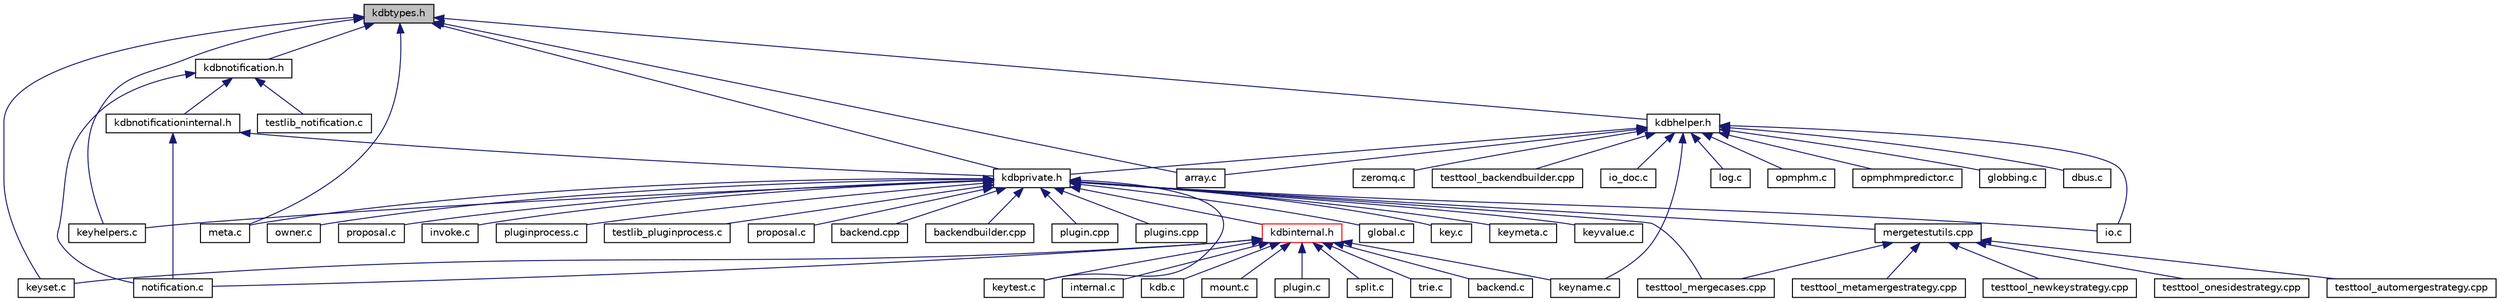 digraph "kdbtypes.h"
{
  edge [fontname="Helvetica",fontsize="10",labelfontname="Helvetica",labelfontsize="10"];
  node [fontname="Helvetica",fontsize="10",shape=record];
  Node2 [label="kdbtypes.h",height=0.2,width=0.4,color="black", fillcolor="grey75", style="filled", fontcolor="black"];
  Node2 -> Node3 [dir="back",color="midnightblue",fontsize="10",style="solid"];
  Node3 [label="array.c",height=0.2,width=0.4,color="black", fillcolor="white", style="filled",URL="$array_8c.html",tooltip="Array methods. "];
  Node2 -> Node4 [dir="back",color="midnightblue",fontsize="10",style="solid"];
  Node4 [label="keyhelpers.c",height=0.2,width=0.4,color="black", fillcolor="white", style="filled",URL="$keyhelpers_8c.html",tooltip="Helpers for key manipulation. "];
  Node2 -> Node5 [dir="back",color="midnightblue",fontsize="10",style="solid"];
  Node5 [label="keyset.c",height=0.2,width=0.4,color="black", fillcolor="white", style="filled",URL="$keyset_8c.html",tooltip="Methods for key sets. "];
  Node2 -> Node6 [dir="back",color="midnightblue",fontsize="10",style="solid"];
  Node6 [label="meta.c",height=0.2,width=0.4,color="black", fillcolor="white", style="filled",URL="$meta_8c.html",tooltip="Methods for metadata manipulation. "];
  Node2 -> Node7 [dir="back",color="midnightblue",fontsize="10",style="solid"];
  Node7 [label="kdbhelper.h",height=0.2,width=0.4,color="black", fillcolor="white", style="filled",URL="$kdbhelper_8h.html",tooltip="Helper for memory management. "];
  Node7 -> Node3 [dir="back",color="midnightblue",fontsize="10",style="solid"];
  Node7 -> Node8 [dir="back",color="midnightblue",fontsize="10",style="solid"];
  Node8 [label="keyname.c",height=0.2,width=0.4,color="black", fillcolor="white", style="filled",URL="$elektra_2keyname_8c.html",tooltip="Methods for Key name manipulation. "];
  Node7 -> Node9 [dir="back",color="midnightblue",fontsize="10",style="solid"];
  Node9 [label="log.c",height=0.2,width=0.4,color="black", fillcolor="white", style="filled",URL="$log_8c.html",tooltip="Non-C99 Logger Implementation. "];
  Node7 -> Node10 [dir="back",color="midnightblue",fontsize="10",style="solid"];
  Node10 [label="opmphm.c",height=0.2,width=0.4,color="black", fillcolor="white", style="filled",URL="$opmphm_8c.html",tooltip="The Order Preserving Minimal Perfect Hash Map. "];
  Node7 -> Node11 [dir="back",color="midnightblue",fontsize="10",style="solid"];
  Node11 [label="opmphmpredictor.c",height=0.2,width=0.4,color="black", fillcolor="white", style="filled",URL="$opmphmpredictor_8c.html",tooltip="The Order Preserving Minimal Perfect Hash Map Predictor. "];
  Node7 -> Node12 [dir="back",color="midnightblue",fontsize="10",style="solid"];
  Node12 [label="globbing.c",height=0.2,width=0.4,color="black", fillcolor="white", style="filled",URL="$globbing_8c.html",tooltip="Library for performing globbing on keynames. "];
  Node7 -> Node13 [dir="back",color="midnightblue",fontsize="10",style="solid"];
  Node13 [label="dbus.c",height=0.2,width=0.4,color="black", fillcolor="white", style="filled",URL="$dbus_8c.html",tooltip="I/O Adapter for D-Bus. "];
  Node7 -> Node14 [dir="back",color="midnightblue",fontsize="10",style="solid"];
  Node14 [label="zeromq.c",height=0.2,width=0.4,color="black", fillcolor="white", style="filled",URL="$zeromq_8c.html",tooltip="I/O Adapter for D-Bus. "];
  Node7 -> Node15 [dir="back",color="midnightblue",fontsize="10",style="solid"];
  Node15 [label="io.c",height=0.2,width=0.4,color="black", fillcolor="white", style="filled",URL="$io_8c.html",tooltip="Implementation of I/O functions as defined in kdbio.h. "];
  Node7 -> Node16 [dir="back",color="midnightblue",fontsize="10",style="solid"];
  Node16 [label="testtool_backendbuilder.cpp",height=0.2,width=0.4,color="black", fillcolor="white", style="filled",URL="$testtool__backendbuilder_8cpp.html",tooltip="Tests for the Backend builder class. "];
  Node7 -> Node17 [dir="back",color="midnightblue",fontsize="10",style="solid"];
  Node17 [label="kdbprivate.h",height=0.2,width=0.4,color="black", fillcolor="white", style="filled",URL="$kdbprivate_8h.html",tooltip="Private declarations. "];
  Node17 -> Node18 [dir="back",color="midnightblue",fontsize="10",style="solid"];
  Node18 [label="global.c",height=0.2,width=0.4,color="black", fillcolor="white", style="filled",URL="$global_8c.html",tooltip="Helpers for global plugins. "];
  Node17 -> Node19 [dir="back",color="midnightblue",fontsize="10",style="solid"];
  Node19 [label="key.c",height=0.2,width=0.4,color="black", fillcolor="white", style="filled",URL="$key_8c.html",tooltip="Methods for Key manipulation. "];
  Node17 -> Node4 [dir="back",color="midnightblue",fontsize="10",style="solid"];
  Node17 -> Node20 [dir="back",color="midnightblue",fontsize="10",style="solid"];
  Node20 [label="keymeta.c",height=0.2,width=0.4,color="black", fillcolor="white", style="filled",URL="$keymeta_8c.html",tooltip="Methods to do various operations on Key metadata. "];
  Node17 -> Node21 [dir="back",color="midnightblue",fontsize="10",style="solid"];
  Node21 [label="keytest.c",height=0.2,width=0.4,color="black", fillcolor="white", style="filled",URL="$keytest_8c.html",tooltip="Methods for making tests. "];
  Node17 -> Node22 [dir="back",color="midnightblue",fontsize="10",style="solid"];
  Node22 [label="keyvalue.c",height=0.2,width=0.4,color="black", fillcolor="white", style="filled",URL="$keyvalue_8c.html",tooltip="Methods for Key value manipulation. "];
  Node17 -> Node23 [dir="back",color="midnightblue",fontsize="10",style="solid"];
  Node23 [label="owner.c",height=0.2,width=0.4,color="black", fillcolor="white", style="filled",URL="$owner_8c.html",tooltip="Obsolete owner methods. "];
  Node17 -> Node24 [dir="back",color="midnightblue",fontsize="10",style="solid"];
  Node24 [label="proposal.c",height=0.2,width=0.4,color="black", fillcolor="white", style="filled",URL="$elektra_2proposal_8c.html",tooltip="Implementation of proposed API enhancements. "];
  Node17 -> Node25 [dir="back",color="midnightblue",fontsize="10",style="solid"];
  Node25 [label="invoke.c",height=0.2,width=0.4,color="black", fillcolor="white", style="filled",URL="$invoke_8c.html",tooltip="Library for invoking exported plugin functions. "];
  Node17 -> Node15 [dir="back",color="midnightblue",fontsize="10",style="solid"];
  Node17 -> Node6 [dir="back",color="midnightblue",fontsize="10",style="solid"];
  Node17 -> Node26 [dir="back",color="midnightblue",fontsize="10",style="solid"];
  Node26 [label="pluginprocess.c",height=0.2,width=0.4,color="black", fillcolor="white", style="filled",URL="$pluginprocess_8c.html",tooltip="Source for the pluginprocess library. "];
  Node17 -> Node27 [dir="back",color="midnightblue",fontsize="10",style="solid"];
  Node27 [label="testlib_pluginprocess.c",height=0.2,width=0.4,color="black", fillcolor="white", style="filled",URL="$testlib__pluginprocess_8c.html",tooltip="Tests for pluginprocess library. "];
  Node17 -> Node28 [dir="back",color="midnightblue",fontsize="10",style="solid"];
  Node28 [label="proposal.c",height=0.2,width=0.4,color="black", fillcolor="white", style="filled",URL="$proposal_2proposal_8c.html",tooltip="Implementation of proposed API enhancements. "];
  Node17 -> Node29 [dir="back",color="midnightblue",fontsize="10",style="solid"];
  Node29 [label="backend.cpp",height=0.2,width=0.4,color="black", fillcolor="white", style="filled",URL="$src_2backend_8cpp.html",tooltip="Implementation of backend. "];
  Node17 -> Node30 [dir="back",color="midnightblue",fontsize="10",style="solid"];
  Node30 [label="backendbuilder.cpp",height=0.2,width=0.4,color="black", fillcolor="white", style="filled",URL="$backendbuilder_8cpp.html",tooltip="Implementation of backend builder. "];
  Node17 -> Node31 [dir="back",color="midnightblue",fontsize="10",style="solid"];
  Node31 [label="plugin.cpp",height=0.2,width=0.4,color="black", fillcolor="white", style="filled",URL="$plugin_8cpp.html",tooltip="Implementation of plugin. "];
  Node17 -> Node32 [dir="back",color="midnightblue",fontsize="10",style="solid"];
  Node32 [label="plugins.cpp",height=0.2,width=0.4,color="black", fillcolor="white", style="filled",URL="$plugins_8cpp.html",tooltip="Implementation of set/get/error plugins. "];
  Node17 -> Node33 [dir="back",color="midnightblue",fontsize="10",style="solid"];
  Node33 [label="mergetestutils.cpp",height=0.2,width=0.4,color="black", fillcolor="white", style="filled",URL="$mergetestutils_8cpp.html",tooltip="Implements a helper class for merge related tests. "];
  Node33 -> Node34 [dir="back",color="midnightblue",fontsize="10",style="solid"];
  Node34 [label="testtool_automergestrategy.cpp",height=0.2,width=0.4,color="black", fillcolor="white", style="filled",URL="$testtool__automergestrategy_8cpp.html",tooltip="Tests for the AutoMergeStrategy. "];
  Node33 -> Node35 [dir="back",color="midnightblue",fontsize="10",style="solid"];
  Node35 [label="testtool_mergecases.cpp",height=0.2,width=0.4,color="black", fillcolor="white", style="filled",URL="$testtool__mergecases_8cpp.html",tooltip="Tests for the ThreeWayMerge. "];
  Node33 -> Node36 [dir="back",color="midnightblue",fontsize="10",style="solid"];
  Node36 [label="testtool_metamergestrategy.cpp",height=0.2,width=0.4,color="black", fillcolor="white", style="filled",URL="$testtool__metamergestrategy_8cpp.html",tooltip="Tests for the MetaMergeStrategy. "];
  Node33 -> Node37 [dir="back",color="midnightblue",fontsize="10",style="solid"];
  Node37 [label="testtool_newkeystrategy.cpp",height=0.2,width=0.4,color="black", fillcolor="white", style="filled",URL="$testtool__newkeystrategy_8cpp.html",tooltip="Tests for the NewKeyStrategy. "];
  Node33 -> Node38 [dir="back",color="midnightblue",fontsize="10",style="solid"];
  Node38 [label="testtool_onesidestrategy.cpp",height=0.2,width=0.4,color="black", fillcolor="white", style="filled",URL="$testtool__onesidestrategy_8cpp.html",tooltip="Tests for the OneSideStrategy. "];
  Node17 -> Node35 [dir="back",color="midnightblue",fontsize="10",style="solid"];
  Node17 -> Node39 [dir="back",color="midnightblue",fontsize="10",style="solid"];
  Node39 [label="kdbinternal.h",height=0.2,width=0.4,color="red", fillcolor="white", style="filled",URL="$kdbinternal_8h.html",tooltip="Includes most internal header files. "];
  Node39 -> Node40 [dir="back",color="midnightblue",fontsize="10",style="solid"];
  Node40 [label="backend.c",height=0.2,width=0.4,color="black", fillcolor="white", style="filled",URL="$backend_8c.html",tooltip="Everything related to a backend. "];
  Node39 -> Node41 [dir="back",color="midnightblue",fontsize="10",style="solid"];
  Node41 [label="internal.c",height=0.2,width=0.4,color="black", fillcolor="white", style="filled",URL="$internal_8c.html",tooltip="Internal methods for Elektra. "];
  Node39 -> Node42 [dir="back",color="midnightblue",fontsize="10",style="solid"];
  Node42 [label="kdb.c",height=0.2,width=0.4,color="black", fillcolor="white", style="filled",URL="$kdb_8c.html",tooltip="Low level functions for access the Key Database. "];
  Node39 -> Node8 [dir="back",color="midnightblue",fontsize="10",style="solid"];
  Node39 -> Node5 [dir="back",color="midnightblue",fontsize="10",style="solid"];
  Node39 -> Node21 [dir="back",color="midnightblue",fontsize="10",style="solid"];
  Node39 -> Node43 [dir="back",color="midnightblue",fontsize="10",style="solid"];
  Node43 [label="mount.c",height=0.2,width=0.4,color="black", fillcolor="white", style="filled",URL="$mount_8c.html",tooltip="Internals of mount functionality. "];
  Node39 -> Node44 [dir="back",color="midnightblue",fontsize="10",style="solid"];
  Node44 [label="plugin.c",height=0.2,width=0.4,color="black", fillcolor="white", style="filled",URL="$elektra_2plugin_8c.html",tooltip="Interna of plugin functionality. "];
  Node39 -> Node45 [dir="back",color="midnightblue",fontsize="10",style="solid"];
  Node45 [label="split.c",height=0.2,width=0.4,color="black", fillcolor="white", style="filled",URL="$split_8c.html",tooltip="Interna of splitting functionality. "];
  Node39 -> Node46 [dir="back",color="midnightblue",fontsize="10",style="solid"];
  Node46 [label="trie.c",height=0.2,width=0.4,color="black", fillcolor="white", style="filled",URL="$trie_8c.html",tooltip="Interna of trie functionality. "];
  Node39 -> Node47 [dir="back",color="midnightblue",fontsize="10",style="solid"];
  Node47 [label="notification.c",height=0.2,width=0.4,color="black", fillcolor="white", style="filled",URL="$notification_8c.html",tooltip="Implementation of notification functions as defined in kdbnotification.h. "];
  Node7 -> Node49 [dir="back",color="midnightblue",fontsize="10",style="solid"];
  Node49 [label="io_doc.c",height=0.2,width=0.4,color="black", fillcolor="white", style="filled",URL="$io__doc_8c.html",tooltip="I/O example binding. "];
  Node2 -> Node50 [dir="back",color="midnightblue",fontsize="10",style="solid"];
  Node50 [label="kdbnotification.h",height=0.2,width=0.4,color="black", fillcolor="white", style="filled",URL="$kdbnotification_8h.html",tooltip="Elektra-Notification structures and declarations for application developers. "];
  Node50 -> Node47 [dir="back",color="midnightblue",fontsize="10",style="solid"];
  Node50 -> Node51 [dir="back",color="midnightblue",fontsize="10",style="solid"];
  Node51 [label="testlib_notification.c",height=0.2,width=0.4,color="black", fillcolor="white", style="filled",URL="$testlib__notification_8c.html",tooltip="Tests for notification library. "];
  Node50 -> Node52 [dir="back",color="midnightblue",fontsize="10",style="solid"];
  Node52 [label="kdbnotificationinternal.h",height=0.2,width=0.4,color="black", fillcolor="white", style="filled",URL="$kdbnotificationinternal_8h.html",tooltip="Elektra-Notification structures and declarations for developing notification and transport plugins..."];
  Node52 -> Node47 [dir="back",color="midnightblue",fontsize="10",style="solid"];
  Node52 -> Node17 [dir="back",color="midnightblue",fontsize="10",style="solid"];
  Node2 -> Node17 [dir="back",color="midnightblue",fontsize="10",style="solid"];
}
